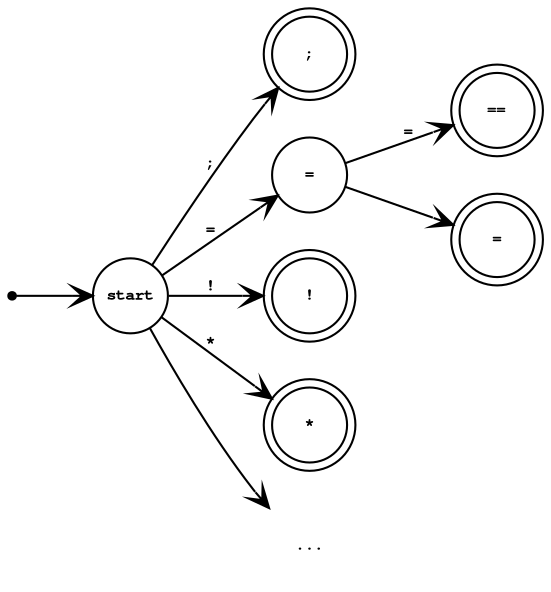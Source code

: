 digraph G {
 rankdir=LR;
 margin="0,0";
 node [fontname="Courier Bold",fontsize=8,shape=circle,fixedsize=true];
 edge [fontname="Courier Bold",fontsize=8,arrowhead="vee"]; 

 n1[label="",shape=point];
 n2[label="start"];
 n1->n2;

 n3[label=";", shape=doublecircle];
 n2->n3[label=";"];

 n4[label="="];
 n2->n4[label="="];

 n5[label="==", shape=doublecircle];
 n6[label="=", shape=doublecircle]; 
 n4->n5[label="="];
 n4->n6;

 n7[label="!", shape=doublecircle];
 n2->n7[label="!"];

 n8[label="*", shape=doublecircle];
 n2->n8[label="*"];

 n9[label="...", shape=plaintext];
 n2->n9;
}
